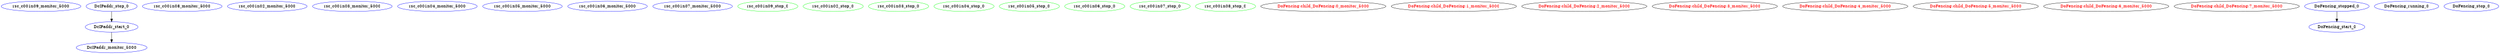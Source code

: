digraph "g" {
	size = "30,30"
"rsc_c001n09_monitor_5000" [ color="blue" ]
"DcIPaddr_monitor_5000" [ color="blue" ]
"rsc_c001n08_monitor_5000" [ color="blue" ]
"rsc_c001n02_monitor_5000" [ color="blue" ]
"rsc_c001n03_monitor_5000" [ color="blue" ]
"rsc_c001n04_monitor_5000" [ color="blue" ]
"rsc_c001n05_monitor_5000" [ color="blue" ]
"rsc_c001n06_monitor_5000" [ color="blue" ]
"rsc_c001n07_monitor_5000" [ color="blue" ]
"DcIPaddr_stop_0" [ color="blue" ]
"DcIPaddr_start_0" [ color="blue" ]
"rsc_c001n09_stop_0" [ color="green" ]
"rsc_c001n02_stop_0" [ color="green" ]
"rsc_c001n03_stop_0" [ color="green" ]
"rsc_c001n04_stop_0" [ color="green" ]
"rsc_c001n05_stop_0" [ color="green" ]
"rsc_c001n06_stop_0" [ color="green" ]
"rsc_c001n07_stop_0" [ color="green" ]
"rsc_c001n08_stop_0" [ color="green" ]
"DoFencing:child_DoFencing:0_monitor_5000" [ fontcolor="red" ]
"DoFencing:child_DoFencing:1_monitor_5000" [ fontcolor="red" ]
"DoFencing:child_DoFencing:2_monitor_5000" [ fontcolor="red" ]
"DoFencing:child_DoFencing:3_monitor_5000" [ fontcolor="red" ]
"DoFencing:child_DoFencing:4_monitor_5000" [ fontcolor="red" ]
"DoFencing:child_DoFencing:5_monitor_5000" [ fontcolor="red" ]
"DoFencing:child_DoFencing:6_monitor_5000" [ fontcolor="red" ]
"DoFencing:child_DoFencing:7_monitor_5000" [ fontcolor="red" ]
"DoFencing_start_0" [ color="blue" ]
"DoFencing_running_0" [ color="blue" ]
"DoFencing_stop_0" [ color="blue" ]
"DoFencing_stopped_0" [ color="blue" ]
"DcIPaddr_start_0" -> "DcIPaddr_monitor_5000"
"DcIPaddr_stop_0" -> "DcIPaddr_start_0"
"DoFencing_stopped_0" -> "DoFencing_start_0"
}
